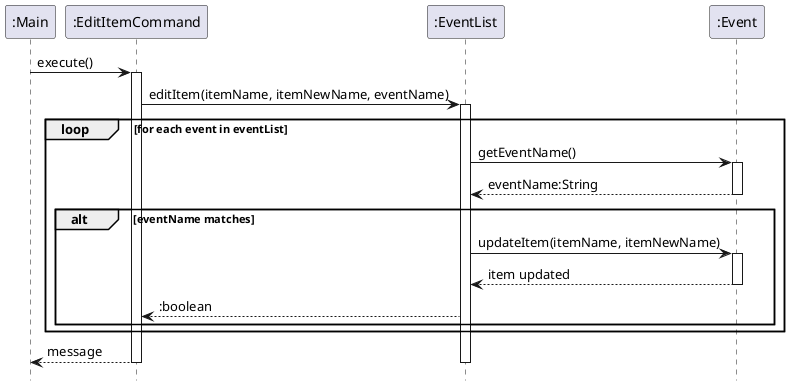 @startuml
hide footbox

participant ":Main" as main
participant ":EditItemCommand" as editCommand
participant ":EventList" as eventList
participant ":Event" as event

main -> editCommand : execute()
activate editCommand

editCommand -> eventList : editItem(itemName, itemNewName, eventName)
activate eventList

loop for each event in eventList
    eventList -> event : getEventName()
    activate event
    event --> eventList : eventName:String
    deactivate event

    alt eventName matches
        eventList -> event : updateItem(itemName, itemNewName)
        activate event
        event --> eventList : item updated
        deactivate event
        eventList --> editCommand : :boolean

    end

end


editCommand --> main : message
deactivate eventList
deactivate editCommand
@enduml
 39 changes: 39 additions & 0 deletions39
docs/diagrams/EditParticipantCommandSequenceDiagram.puml
Original file line number	Original file line	Diff line number	Diff line change
@@ -0,0 +1,39 @@
@startuml
hide footbox

participant ":Main" as main
participant ":EditParticipantCommand" as editCommand
participant ":EventList" as eventList
participant ":Event" as event

main -> editCommand : execute()
activate editCommand

editCommand -> eventList : editParticipant(participantName, participantNumber, participantEmail, eventName)
activate eventList

loop for each event in eventList
    eventList -> event : getEventName()
    activate event
    event --> eventList : eventName
    deactivate event

    alt eventName matches
        eventList -> event : updateParticipant(participantName, participantNumber, participantEmail)
        activate event
        event --> eventList : updated
        deactivate event
        eventList --> editCommand : true
    end

end

alt no match found
    eventList --> editCommand : false
end

editCommand --> main : message
deactivate eventList
deactivate editCommand

@enduml
